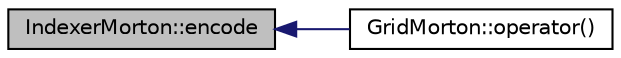 digraph "IndexerMorton::encode"
{
  edge [fontname="Helvetica",fontsize="10",labelfontname="Helvetica",labelfontsize="10"];
  node [fontname="Helvetica",fontsize="10",shape=record];
  rankdir="LR";
  Node1 [label="IndexerMorton::encode",height=0.2,width=0.4,color="black", fillcolor="grey75", style="filled", fontcolor="black"];
  Node1 -> Node2 [dir="back",color="midnightblue",fontsize="10",style="solid",fontname="Helvetica"];
  Node2 [label="GridMorton::operator()",height=0.2,width=0.4,color="black", fillcolor="white", style="filled",URL="$class_grid_morton.html#a5c224b606ea7e4ad490430f3d3ff2d8c"];
}
